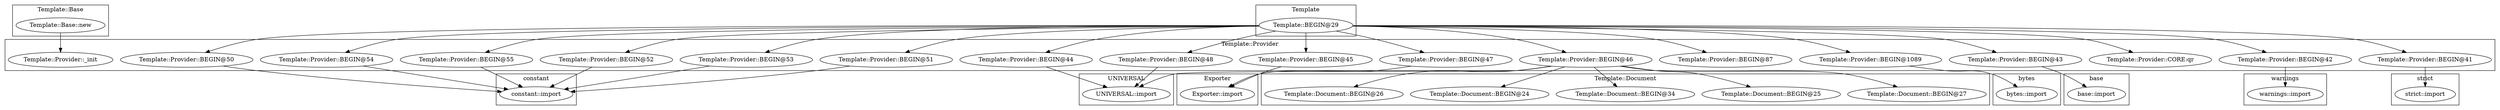 digraph {
graph [overlap=false]
subgraph cluster_constant {
	label="constant";
	"constant::import";
}
subgraph cluster_UNIVERSAL {
	label="UNIVERSAL";
	"UNIVERSAL::import";
}
subgraph cluster_Template_Document {
	label="Template::Document";
	"Template::Document::BEGIN@27";
	"Template::Document::BEGIN@25";
	"Template::Document::BEGIN@34";
	"Template::Document::BEGIN@24";
	"Template::Document::BEGIN@26";
}
subgraph cluster_warnings {
	label="warnings";
	"warnings::import";
}
subgraph cluster_Template_Provider {
	label="Template::Provider";
	"Template::Provider::BEGIN@52";
	"Template::Provider::BEGIN@44";
	"Template::Provider::BEGIN@87";
	"Template::Provider::BEGIN@45";
	"Template::Provider::BEGIN@50";
	"Template::Provider::BEGIN@53";
	"Template::Provider::BEGIN@46";
	"Template::Provider::BEGIN@1089";
	"Template::Provider::_init";
	"Template::Provider::BEGIN@43";
	"Template::Provider::BEGIN@55";
	"Template::Provider::BEGIN@54";
	"Template::Provider::BEGIN@42";
	"Template::Provider::BEGIN@41";
	"Template::Provider::BEGIN@47";
	"Template::Provider::BEGIN@51";
	"Template::Provider::BEGIN@48";
	"Template::Provider::CORE:qr";
}
subgraph cluster_base {
	label="base";
	"base::import";
}
subgraph cluster_Exporter {
	label="Exporter";
	"Exporter::import";
}
subgraph cluster_bytes {
	label="bytes";
	"bytes::import";
}
subgraph cluster_Template_Base {
	label="Template::Base";
	"Template::Base::new";
}
subgraph cluster_strict {
	label="strict";
	"strict::import";
}
subgraph cluster_Template {
	label="Template";
	"Template::BEGIN@29";
}
"Template::BEGIN@29" -> "Template::Provider::BEGIN@48";
"Template::Provider::BEGIN@46" -> "Template::Document::BEGIN@34";
"Template::BEGIN@29" -> "Template::Provider::BEGIN@1089";
"Template::BEGIN@29" -> "Template::Provider::BEGIN@41";
"Template::Base::new" -> "Template::Provider::_init";
"Template::Provider::BEGIN@48" -> "UNIVERSAL::import";
"Template::Provider::BEGIN@44" -> "UNIVERSAL::import";
"Template::Provider::BEGIN@46" -> "UNIVERSAL::import";
"Template::Provider::BEGIN@54" -> "constant::import";
"Template::Provider::BEGIN@51" -> "constant::import";
"Template::Provider::BEGIN@53" -> "constant::import";
"Template::Provider::BEGIN@52" -> "constant::import";
"Template::Provider::BEGIN@50" -> "constant::import";
"Template::Provider::BEGIN@55" -> "constant::import";
"Template::Provider::BEGIN@41" -> "strict::import";
"Template::Provider::BEGIN@46" -> "Template::Document::BEGIN@25";
"Template::BEGIN@29" -> "Template::Provider::BEGIN@54";
"Template::Provider::BEGIN@46" -> "Template::Document::BEGIN@26";
"Template::BEGIN@29" -> "Template::Provider::BEGIN@51";
"Template::BEGIN@29" -> "Template::Provider::BEGIN@43";
"Template::Provider::BEGIN@45" -> "Exporter::import";
"Template::Provider::BEGIN@47" -> "Exporter::import";
"Template::BEGIN@29" -> "Template::Provider::BEGIN@53";
"Template::Provider::BEGIN@43" -> "base::import";
"Template::Provider::BEGIN@42" -> "warnings::import";
"Template::BEGIN@29" -> "Template::Provider::BEGIN@45";
"Template::Provider::BEGIN@1089" -> "bytes::import";
"Template::BEGIN@29" -> "Template::Provider::BEGIN@87";
"Template::BEGIN@29" -> "Template::Provider::CORE:qr";
"Template::BEGIN@29" -> "Template::Provider::BEGIN@42";
"Template::BEGIN@29" -> "Template::Provider::BEGIN@47";
"Template::BEGIN@29" -> "Template::Provider::BEGIN@55";
"Template::BEGIN@29" -> "Template::Provider::BEGIN@44";
"Template::BEGIN@29" -> "Template::Provider::BEGIN@50";
"Template::Provider::BEGIN@46" -> "Template::Document::BEGIN@27";
"Template::BEGIN@29" -> "Template::Provider::BEGIN@46";
"Template::Provider::BEGIN@46" -> "Template::Document::BEGIN@24";
"Template::BEGIN@29" -> "Template::Provider::BEGIN@52";
}
